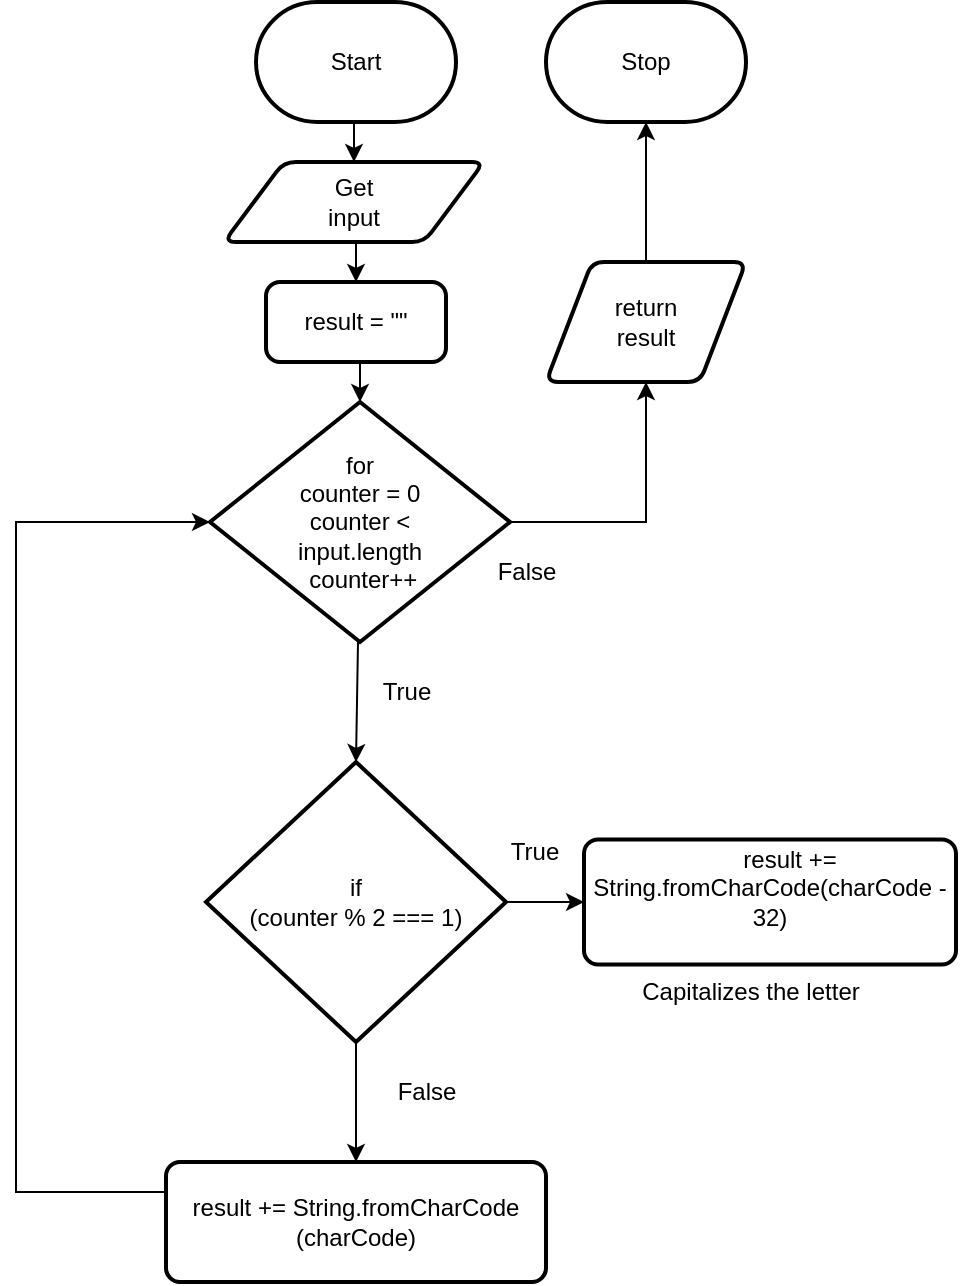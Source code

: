 <mxfile>
    <diagram id="KYdpEF9mToA9G-Y3D3sb" name="Page-1">
        <mxGraphModel dx="931" dy="1861" grid="1" gridSize="10" guides="1" tooltips="1" connect="1" arrows="1" fold="1" page="1" pageScale="1" pageWidth="827" pageHeight="1169" math="0" shadow="0">
            <root>
                <mxCell id="0"/>
                <mxCell id="1" parent="0"/>
                <mxCell id="19" style="edgeStyle=orthogonalEdgeStyle;html=1;rounded=0;entryX=0.5;entryY=0;entryDx=0;entryDy=0;" parent="1" edge="1">
                    <mxGeometry relative="1" as="geometry">
                        <mxPoint x="489" y="850.067" as="sourcePoint"/>
                    </mxGeometry>
                </mxCell>
                <mxCell id="68" style="edgeStyle=orthogonalEdgeStyle;html=1;rounded=0;entryX=0.5;entryY=0;entryDx=0;entryDy=0;" parent="1" edge="1">
                    <mxGeometry relative="1" as="geometry">
                        <mxPoint x="-121" y="610.067" as="sourcePoint"/>
                    </mxGeometry>
                </mxCell>
                <mxCell id="69" style="edgeStyle=orthogonalEdgeStyle;rounded=0;orthogonalLoop=1;jettySize=auto;html=1;exitX=0.5;exitY=1;exitDx=0;exitDy=0;exitPerimeter=0;entryX=0.5;entryY=0;entryDx=0;entryDy=0;" parent="1" source="70" target="83" edge="1">
                    <mxGeometry relative="1" as="geometry"/>
                </mxCell>
                <mxCell id="70" value="Start" style="strokeWidth=2;html=1;shape=mxgraph.flowchart.terminator;whiteSpace=wrap;" parent="1" vertex="1">
                    <mxGeometry x="-390" y="-110" width="100" height="60" as="geometry"/>
                </mxCell>
                <mxCell id="71" value="Stop" style="strokeWidth=2;html=1;shape=mxgraph.flowchart.terminator;whiteSpace=wrap;" parent="1" vertex="1">
                    <mxGeometry x="-245" y="-110" width="100" height="60" as="geometry"/>
                </mxCell>
                <mxCell id="72" style="edgeStyle=none;html=1;entryX=0.5;entryY=0;entryDx=0;entryDy=0;entryPerimeter=0;" parent="1" source="74" target="77" edge="1">
                    <mxGeometry relative="1" as="geometry"/>
                </mxCell>
                <mxCell id="73" style="edgeStyle=orthogonalEdgeStyle;rounded=0;orthogonalLoop=1;jettySize=auto;html=1;entryX=0.5;entryY=1;entryDx=0;entryDy=0;" parent="1" source="74" target="81" edge="1">
                    <mxGeometry relative="1" as="geometry"/>
                </mxCell>
                <mxCell id="74" value="for&lt;br&gt;counter = 0&lt;br&gt;counter &amp;lt; &lt;br&gt;input.length&lt;br&gt;&amp;nbsp;counter++" style="strokeWidth=2;html=1;shape=mxgraph.flowchart.decision;whiteSpace=wrap;" parent="1" vertex="1">
                    <mxGeometry x="-413" y="90" width="150" height="120" as="geometry"/>
                </mxCell>
                <mxCell id="75" style="edgeStyle=orthogonalEdgeStyle;rounded=0;html=1;entryX=0.5;entryY=0;entryDx=0;entryDy=0;fontSize=24;" parent="1" source="77" target="87" edge="1">
                    <mxGeometry relative="1" as="geometry"/>
                </mxCell>
                <mxCell id="76" style="edgeStyle=orthogonalEdgeStyle;rounded=0;orthogonalLoop=1;jettySize=auto;html=1;entryX=0;entryY=0.5;entryDx=0;entryDy=0;" parent="1" source="77" target="80" edge="1">
                    <mxGeometry relative="1" as="geometry"/>
                </mxCell>
                <mxCell id="77" value="if&lt;br&gt;(counter % 2 === 1)" style="strokeWidth=2;html=1;shape=mxgraph.flowchart.decision;whiteSpace=wrap;" parent="1" vertex="1">
                    <mxGeometry x="-415" y="270" width="150" height="140" as="geometry"/>
                </mxCell>
                <mxCell id="78" value="True" style="text;html=1;align=center;verticalAlign=middle;resizable=0;points=[];autosize=1;strokeColor=none;fillColor=none;" parent="1" vertex="1">
                    <mxGeometry x="-340" y="220" width="50" height="30" as="geometry"/>
                </mxCell>
                <mxCell id="79" value="False" style="text;html=1;align=center;verticalAlign=middle;resizable=0;points=[];autosize=1;strokeColor=none;fillColor=none;" parent="1" vertex="1">
                    <mxGeometry x="-280" y="160" width="50" height="30" as="geometry"/>
                </mxCell>
                <mxCell id="80" value="&lt;div&gt;&amp;nbsp; &amp;nbsp; &amp;nbsp; result += String.fromCharCode(charCode - 32)&lt;/div&gt;&lt;div&gt;&lt;br&gt;&lt;/div&gt;" style="rounded=1;whiteSpace=wrap;html=1;absoluteArcSize=1;arcSize=14;strokeWidth=2;" parent="1" vertex="1">
                    <mxGeometry x="-226" y="308.75" width="186" height="62.5" as="geometry"/>
                </mxCell>
                <mxCell id="81" value="return&lt;br&gt;result" style="shape=parallelogram;html=1;strokeWidth=2;perimeter=parallelogramPerimeter;whiteSpace=wrap;rounded=1;arcSize=12;size=0.23;" parent="1" vertex="1">
                    <mxGeometry x="-245" y="20" width="100" height="60" as="geometry"/>
                </mxCell>
                <mxCell id="82" style="edgeStyle=orthogonalEdgeStyle;rounded=0;orthogonalLoop=1;jettySize=auto;html=1;exitX=0.5;exitY=1;exitDx=0;exitDy=0;entryX=0.5;entryY=0;entryDx=0;entryDy=0;" parent="1" source="83" target="88" edge="1">
                    <mxGeometry relative="1" as="geometry"/>
                </mxCell>
                <mxCell id="83" value="Get&lt;br&gt;input" style="shape=parallelogram;html=1;strokeWidth=2;perimeter=parallelogramPerimeter;whiteSpace=wrap;rounded=1;arcSize=12;size=0.23;" parent="1" vertex="1">
                    <mxGeometry x="-406" y="-30" width="130" height="40" as="geometry"/>
                </mxCell>
                <mxCell id="84" value="True" style="text;html=1;align=center;verticalAlign=middle;resizable=0;points=[];autosize=1;strokeColor=none;fillColor=none;" parent="1" vertex="1">
                    <mxGeometry x="-276" y="300" width="50" height="30" as="geometry"/>
                </mxCell>
                <mxCell id="85" value="False" style="text;html=1;align=center;verticalAlign=middle;resizable=0;points=[];autosize=1;strokeColor=none;fillColor=none;" parent="1" vertex="1">
                    <mxGeometry x="-330" y="420" width="50" height="30" as="geometry"/>
                </mxCell>
                <mxCell id="86" style="edgeStyle=orthogonalEdgeStyle;rounded=0;html=1;entryX=0;entryY=0.5;entryDx=0;entryDy=0;entryPerimeter=0;fontSize=24;" parent="1" source="87" target="74" edge="1">
                    <mxGeometry relative="1" as="geometry">
                        <Array as="points">
                            <mxPoint x="-510" y="485"/>
                            <mxPoint x="-510" y="150"/>
                        </Array>
                    </mxGeometry>
                </mxCell>
                <mxCell id="87" value="&lt;div&gt;result += String.fromCharCode&lt;/div&gt;&lt;div&gt;(charCode)&lt;/div&gt;" style="rounded=1;whiteSpace=wrap;html=1;absoluteArcSize=1;arcSize=14;strokeWidth=2;" parent="1" vertex="1">
                    <mxGeometry x="-435" y="470" width="190" height="60" as="geometry"/>
                </mxCell>
                <mxCell id="88" value="result = &quot;&quot;" style="rounded=1;whiteSpace=wrap;html=1;absoluteArcSize=1;arcSize=14;strokeWidth=2;" parent="1" vertex="1">
                    <mxGeometry x="-385" y="30" width="90" height="40" as="geometry"/>
                </mxCell>
                <mxCell id="89" style="edgeStyle=orthogonalEdgeStyle;rounded=0;orthogonalLoop=1;jettySize=auto;html=1;exitX=0.5;exitY=1;exitDx=0;exitDy=0;entryX=0.5;entryY=0;entryDx=0;entryDy=0;entryPerimeter=0;" parent="1" source="88" target="74" edge="1">
                    <mxGeometry relative="1" as="geometry"/>
                </mxCell>
                <mxCell id="90" value="Capitalizes the letter" style="text;html=1;align=center;verticalAlign=middle;resizable=0;points=[];autosize=1;strokeColor=none;fillColor=none;" parent="1" vertex="1">
                    <mxGeometry x="-208" y="370" width="130" height="30" as="geometry"/>
                </mxCell>
                <mxCell id="91" style="edgeStyle=orthogonalEdgeStyle;rounded=0;orthogonalLoop=1;jettySize=auto;html=1;exitX=0.5;exitY=0;exitDx=0;exitDy=0;entryX=0.5;entryY=1;entryDx=0;entryDy=0;entryPerimeter=0;" parent="1" source="81" target="71" edge="1">
                    <mxGeometry relative="1" as="geometry"/>
                </mxCell>
            </root>
        </mxGraphModel>
    </diagram>
</mxfile>